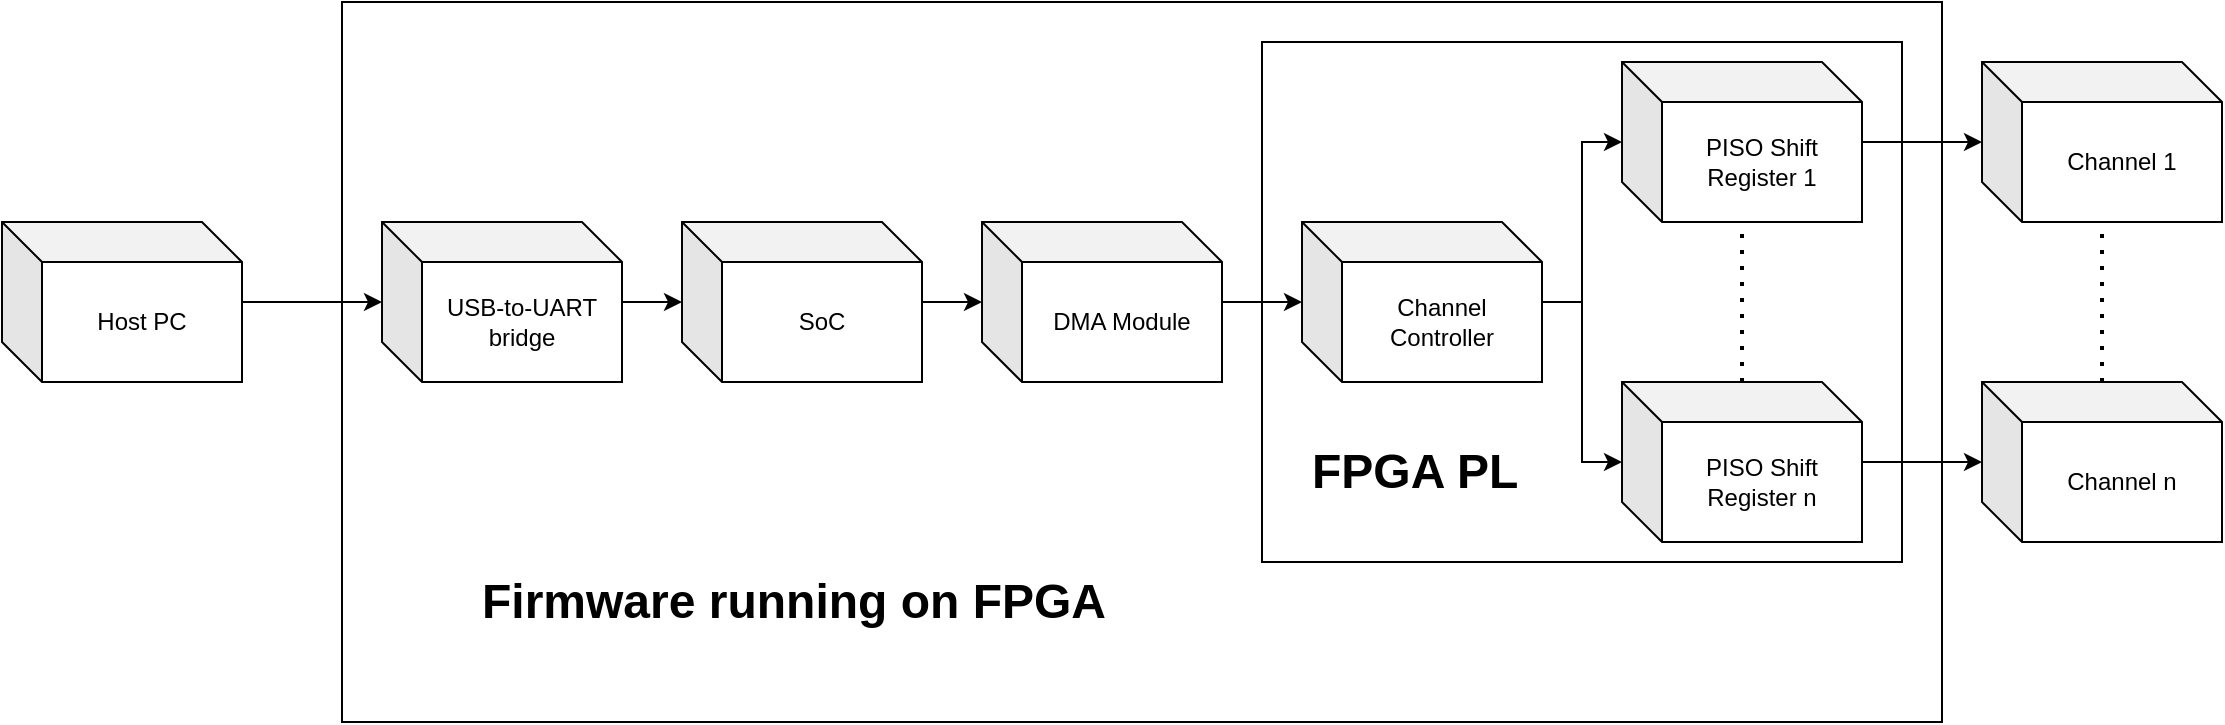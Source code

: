 <mxfile version="20.8.20" type="github">
  <diagram name="Page-1" id="gKlPSkffg3R20uKBkTEJ">
    <mxGraphModel dx="2071" dy="751" grid="1" gridSize="10" guides="1" tooltips="1" connect="1" arrows="1" fold="1" page="1" pageScale="1" pageWidth="850" pageHeight="1100" math="0" shadow="0">
      <root>
        <mxCell id="0" />
        <mxCell id="1" parent="0" />
        <mxCell id="eCDFyifeUGnLUwcjGh3W-13" value="" style="rounded=0;whiteSpace=wrap;html=1;" vertex="1" parent="1">
          <mxGeometry x="40" y="160" width="800" height="360" as="geometry" />
        </mxCell>
        <mxCell id="eCDFyifeUGnLUwcjGh3W-18" value="" style="rounded=0;whiteSpace=wrap;html=1;" vertex="1" parent="1">
          <mxGeometry x="500" y="180" width="320" height="260" as="geometry" />
        </mxCell>
        <mxCell id="eCDFyifeUGnLUwcjGh3W-15" style="edgeStyle=orthogonalEdgeStyle;rounded=0;orthogonalLoop=1;jettySize=auto;html=1;" edge="1" parent="1" source="eCDFyifeUGnLUwcjGh3W-1" target="eCDFyifeUGnLUwcjGh3W-2">
          <mxGeometry relative="1" as="geometry" />
        </mxCell>
        <mxCell id="eCDFyifeUGnLUwcjGh3W-1" value="USB-to-UART bridge" style="shape=cube;whiteSpace=wrap;html=1;boundedLbl=1;backgroundOutline=1;darkOpacity=0.05;darkOpacity2=0.1;" vertex="1" parent="1">
          <mxGeometry x="60" y="270" width="120" height="80" as="geometry" />
        </mxCell>
        <mxCell id="eCDFyifeUGnLUwcjGh3W-16" style="edgeStyle=orthogonalEdgeStyle;rounded=0;orthogonalLoop=1;jettySize=auto;html=1;" edge="1" parent="1" source="eCDFyifeUGnLUwcjGh3W-2" target="eCDFyifeUGnLUwcjGh3W-3">
          <mxGeometry relative="1" as="geometry" />
        </mxCell>
        <mxCell id="eCDFyifeUGnLUwcjGh3W-2" value="SoC" style="shape=cube;whiteSpace=wrap;html=1;boundedLbl=1;backgroundOutline=1;darkOpacity=0.05;darkOpacity2=0.1;" vertex="1" parent="1">
          <mxGeometry x="210" y="270" width="120" height="80" as="geometry" />
        </mxCell>
        <mxCell id="eCDFyifeUGnLUwcjGh3W-17" style="edgeStyle=orthogonalEdgeStyle;rounded=0;orthogonalLoop=1;jettySize=auto;html=1;" edge="1" parent="1" source="eCDFyifeUGnLUwcjGh3W-3" target="eCDFyifeUGnLUwcjGh3W-4">
          <mxGeometry relative="1" as="geometry" />
        </mxCell>
        <mxCell id="eCDFyifeUGnLUwcjGh3W-3" value="DMA Module" style="shape=cube;whiteSpace=wrap;html=1;boundedLbl=1;backgroundOutline=1;darkOpacity=0.05;darkOpacity2=0.1;" vertex="1" parent="1">
          <mxGeometry x="360" y="270" width="120" height="80" as="geometry" />
        </mxCell>
        <mxCell id="eCDFyifeUGnLUwcjGh3W-11" style="edgeStyle=orthogonalEdgeStyle;rounded=0;orthogonalLoop=1;jettySize=auto;html=1;" edge="1" parent="1" source="eCDFyifeUGnLUwcjGh3W-4" target="eCDFyifeUGnLUwcjGh3W-6">
          <mxGeometry relative="1" as="geometry" />
        </mxCell>
        <mxCell id="eCDFyifeUGnLUwcjGh3W-12" style="edgeStyle=orthogonalEdgeStyle;rounded=0;orthogonalLoop=1;jettySize=auto;html=1;" edge="1" parent="1" source="eCDFyifeUGnLUwcjGh3W-4" target="eCDFyifeUGnLUwcjGh3W-5">
          <mxGeometry relative="1" as="geometry" />
        </mxCell>
        <mxCell id="eCDFyifeUGnLUwcjGh3W-4" value="Channel Controller" style="shape=cube;whiteSpace=wrap;html=1;boundedLbl=1;backgroundOutline=1;darkOpacity=0.05;darkOpacity2=0.1;" vertex="1" parent="1">
          <mxGeometry x="520" y="270" width="120" height="80" as="geometry" />
        </mxCell>
        <mxCell id="eCDFyifeUGnLUwcjGh3W-31" style="edgeStyle=orthogonalEdgeStyle;rounded=0;orthogonalLoop=1;jettySize=auto;html=1;" edge="1" parent="1" source="eCDFyifeUGnLUwcjGh3W-5" target="eCDFyifeUGnLUwcjGh3W-29">
          <mxGeometry relative="1" as="geometry" />
        </mxCell>
        <mxCell id="eCDFyifeUGnLUwcjGh3W-5" value="PISO Shift Register n" style="shape=cube;whiteSpace=wrap;html=1;boundedLbl=1;backgroundOutline=1;darkOpacity=0.05;darkOpacity2=0.1;" vertex="1" parent="1">
          <mxGeometry x="680" y="350" width="120" height="80" as="geometry" />
        </mxCell>
        <mxCell id="eCDFyifeUGnLUwcjGh3W-32" style="edgeStyle=orthogonalEdgeStyle;rounded=0;orthogonalLoop=1;jettySize=auto;html=1;" edge="1" parent="1" source="eCDFyifeUGnLUwcjGh3W-6" target="eCDFyifeUGnLUwcjGh3W-28">
          <mxGeometry relative="1" as="geometry" />
        </mxCell>
        <mxCell id="eCDFyifeUGnLUwcjGh3W-6" value="PISO Shift Register 1" style="shape=cube;whiteSpace=wrap;html=1;boundedLbl=1;backgroundOutline=1;darkOpacity=0.05;darkOpacity2=0.1;" vertex="1" parent="1">
          <mxGeometry x="680" y="190" width="120" height="80" as="geometry" />
        </mxCell>
        <mxCell id="eCDFyifeUGnLUwcjGh3W-7" value="" style="endArrow=none;dashed=1;html=1;dashPattern=1 3;strokeWidth=2;rounded=0;" edge="1" parent="1" source="eCDFyifeUGnLUwcjGh3W-5" target="eCDFyifeUGnLUwcjGh3W-6">
          <mxGeometry width="50" height="50" relative="1" as="geometry">
            <mxPoint x="400" y="360" as="sourcePoint" />
            <mxPoint x="730" y="300" as="targetPoint" />
          </mxGeometry>
        </mxCell>
        <mxCell id="eCDFyifeUGnLUwcjGh3W-23" value="&lt;h1&gt;FPGA PL&lt;/h1&gt;" style="text;html=1;strokeColor=none;fillColor=none;spacing=5;spacingTop=-20;whiteSpace=wrap;overflow=hidden;rounded=0;" vertex="1" parent="1">
          <mxGeometry x="520" y="375" width="120" height="30" as="geometry" />
        </mxCell>
        <mxCell id="eCDFyifeUGnLUwcjGh3W-24" value="&lt;h1&gt;Firmware running on FPGA&lt;/h1&gt;" style="text;html=1;strokeColor=none;fillColor=none;spacing=5;spacingTop=-20;whiteSpace=wrap;overflow=hidden;rounded=0;" vertex="1" parent="1">
          <mxGeometry x="105" y="440" width="330" height="40" as="geometry" />
        </mxCell>
        <mxCell id="eCDFyifeUGnLUwcjGh3W-27" style="edgeStyle=orthogonalEdgeStyle;rounded=0;orthogonalLoop=1;jettySize=auto;html=1;" edge="1" parent="1" source="eCDFyifeUGnLUwcjGh3W-26" target="eCDFyifeUGnLUwcjGh3W-1">
          <mxGeometry relative="1" as="geometry" />
        </mxCell>
        <mxCell id="eCDFyifeUGnLUwcjGh3W-26" value="Host PC" style="shape=cube;whiteSpace=wrap;html=1;boundedLbl=1;backgroundOutline=1;darkOpacity=0.05;darkOpacity2=0.1;" vertex="1" parent="1">
          <mxGeometry x="-130" y="270" width="120" height="80" as="geometry" />
        </mxCell>
        <mxCell id="eCDFyifeUGnLUwcjGh3W-28" value="Channel 1" style="shape=cube;whiteSpace=wrap;html=1;boundedLbl=1;backgroundOutline=1;darkOpacity=0.05;darkOpacity2=0.1;" vertex="1" parent="1">
          <mxGeometry x="860" y="190" width="120" height="80" as="geometry" />
        </mxCell>
        <mxCell id="eCDFyifeUGnLUwcjGh3W-29" value="Channel n" style="shape=cube;whiteSpace=wrap;html=1;boundedLbl=1;backgroundOutline=1;darkOpacity=0.05;darkOpacity2=0.1;" vertex="1" parent="1">
          <mxGeometry x="860" y="350" width="120" height="80" as="geometry" />
        </mxCell>
        <mxCell id="eCDFyifeUGnLUwcjGh3W-30" value="" style="endArrow=none;dashed=1;html=1;dashPattern=1 3;strokeWidth=2;rounded=0;" edge="1" parent="1" source="eCDFyifeUGnLUwcjGh3W-29" target="eCDFyifeUGnLUwcjGh3W-28">
          <mxGeometry width="50" height="50" relative="1" as="geometry">
            <mxPoint x="250" y="680" as="sourcePoint" />
            <mxPoint x="300" y="630" as="targetPoint" />
          </mxGeometry>
        </mxCell>
      </root>
    </mxGraphModel>
  </diagram>
</mxfile>
